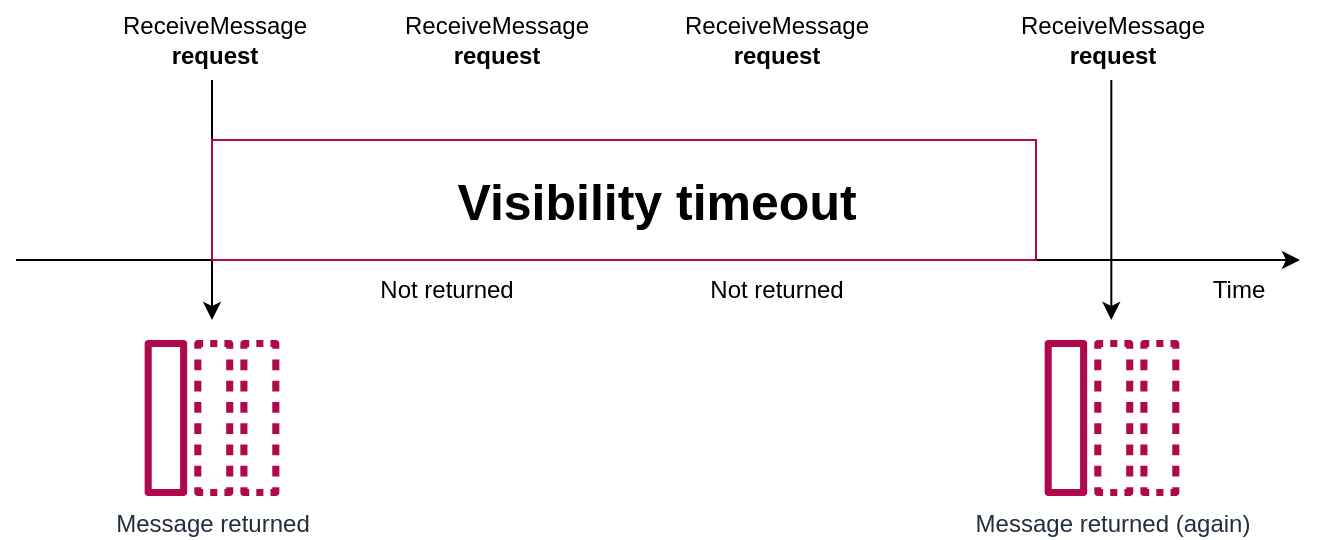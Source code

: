 <mxfile version="21.1.2" type="device">
  <diagram name="Page-1" id="Kczdc_h1UkbSY_qlYZhi">
    <mxGraphModel dx="792" dy="845" grid="1" gridSize="10" guides="1" tooltips="1" connect="1" arrows="1" fold="1" page="1" pageScale="1" pageWidth="850" pageHeight="1100" math="0" shadow="0">
      <root>
        <mxCell id="0" />
        <mxCell id="1" parent="0" />
        <mxCell id="LY3Q07KNFAMSp2cyhPik-13" value="" style="endArrow=classic;html=1;rounded=0;" edge="1" parent="1">
          <mxGeometry width="50" height="50" relative="1" as="geometry">
            <mxPoint x="178" y="280" as="sourcePoint" />
            <mxPoint x="178" y="400" as="targetPoint" />
          </mxGeometry>
        </mxCell>
        <mxCell id="LY3Q07KNFAMSp2cyhPik-1" value="Message returned" style="sketch=0;outlineConnect=0;fontColor=#232F3E;gradientColor=none;fillColor=#B0084D;strokeColor=none;dashed=0;verticalLabelPosition=bottom;verticalAlign=top;align=center;html=1;fontSize=12;fontStyle=0;aspect=fixed;pointerEvents=1;shape=mxgraph.aws4.message;" vertex="1" parent="1">
          <mxGeometry x="140" y="410" width="76" height="78" as="geometry" />
        </mxCell>
        <mxCell id="LY3Q07KNFAMSp2cyhPik-2" value="Message returned (again)" style="sketch=0;outlineConnect=0;fontColor=#232F3E;gradientColor=none;fillColor=#B0084D;strokeColor=none;dashed=0;verticalLabelPosition=bottom;verticalAlign=top;align=center;html=1;fontSize=12;fontStyle=0;aspect=fixed;pointerEvents=1;shape=mxgraph.aws4.message;" vertex="1" parent="1">
          <mxGeometry x="590" y="410" width="76" height="78" as="geometry" />
        </mxCell>
        <mxCell id="LY3Q07KNFAMSp2cyhPik-3" value="" style="edgeStyle=none;orthogonalLoop=1;jettySize=auto;html=1;rounded=0;" edge="1" parent="1">
          <mxGeometry width="100" relative="1" as="geometry">
            <mxPoint x="80" y="370" as="sourcePoint" />
            <mxPoint x="722" y="370" as="targetPoint" />
            <Array as="points" />
          </mxGeometry>
        </mxCell>
        <mxCell id="LY3Q07KNFAMSp2cyhPik-4" value="Time" style="text;html=1;align=center;verticalAlign=middle;resizable=0;points=[];autosize=1;strokeColor=none;fillColor=none;" vertex="1" parent="1">
          <mxGeometry x="666" y="370" width="50" height="30" as="geometry" />
        </mxCell>
        <mxCell id="LY3Q07KNFAMSp2cyhPik-10" value="" style="rounded=0;whiteSpace=wrap;html=1;fillColor=none;strokeColor=#b0084d;" vertex="1" parent="1">
          <mxGeometry x="178" y="310" width="412" height="60" as="geometry" />
        </mxCell>
        <mxCell id="LY3Q07KNFAMSp2cyhPik-9" value="&lt;b&gt;&lt;font style=&quot;font-size: 25px;&quot;&gt;Visibility timeout&lt;/font&gt;&lt;/b&gt;" style="text;html=1;align=center;verticalAlign=middle;resizable=0;points=[];autosize=1;strokeColor=none;fillColor=none;" vertex="1" parent="1">
          <mxGeometry x="290" y="320" width="220" height="40" as="geometry" />
        </mxCell>
        <mxCell id="LY3Q07KNFAMSp2cyhPik-14" value="ReceiveMessage&lt;br&gt;&lt;b&gt;request&lt;/b&gt;" style="text;html=1;align=center;verticalAlign=middle;resizable=0;points=[];autosize=1;strokeColor=none;fillColor=none;" vertex="1" parent="1">
          <mxGeometry x="119" y="240" width="120" height="40" as="geometry" />
        </mxCell>
        <mxCell id="LY3Q07KNFAMSp2cyhPik-15" value="ReceiveMessage&lt;br&gt;&lt;b&gt;request&lt;/b&gt;" style="text;html=1;align=center;verticalAlign=middle;resizable=0;points=[];autosize=1;strokeColor=none;fillColor=none;" vertex="1" parent="1">
          <mxGeometry x="260" y="240" width="120" height="40" as="geometry" />
        </mxCell>
        <mxCell id="LY3Q07KNFAMSp2cyhPik-16" value="ReceiveMessage&lt;br&gt;&lt;b&gt;request&lt;/b&gt;" style="text;html=1;align=center;verticalAlign=middle;resizable=0;points=[];autosize=1;strokeColor=none;fillColor=none;" vertex="1" parent="1">
          <mxGeometry x="400" y="240" width="120" height="40" as="geometry" />
        </mxCell>
        <mxCell id="LY3Q07KNFAMSp2cyhPik-17" value="ReceiveMessage&lt;br&gt;&lt;b&gt;request&lt;/b&gt;" style="text;html=1;align=center;verticalAlign=middle;resizable=0;points=[];autosize=1;strokeColor=none;fillColor=none;" vertex="1" parent="1">
          <mxGeometry x="568" y="240" width="120" height="40" as="geometry" />
        </mxCell>
        <mxCell id="LY3Q07KNFAMSp2cyhPik-18" value="" style="endArrow=classic;html=1;rounded=0;" edge="1" parent="1">
          <mxGeometry width="50" height="50" relative="1" as="geometry">
            <mxPoint x="627.66" y="280" as="sourcePoint" />
            <mxPoint x="627.66" y="400" as="targetPoint" />
          </mxGeometry>
        </mxCell>
        <mxCell id="LY3Q07KNFAMSp2cyhPik-19" value="Not returned" style="text;html=1;align=center;verticalAlign=middle;resizable=0;points=[];autosize=1;strokeColor=none;fillColor=none;" vertex="1" parent="1">
          <mxGeometry x="250" y="370" width="90" height="30" as="geometry" />
        </mxCell>
        <mxCell id="LY3Q07KNFAMSp2cyhPik-20" value="Not returned" style="text;html=1;align=center;verticalAlign=middle;resizable=0;points=[];autosize=1;strokeColor=none;fillColor=none;" vertex="1" parent="1">
          <mxGeometry x="415" y="370" width="90" height="30" as="geometry" />
        </mxCell>
      </root>
    </mxGraphModel>
  </diagram>
</mxfile>
